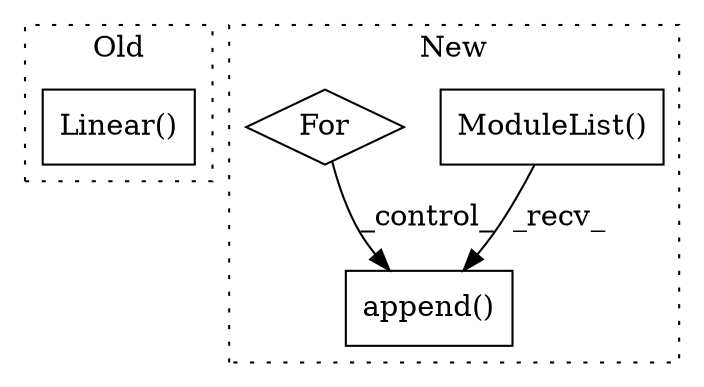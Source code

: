 digraph G {
subgraph cluster0 {
1 [label="Linear()" a="75" s="2392,2419" l="10,15" shape="box"];
label = "Old";
style="dotted";
}
subgraph cluster1 {
2 [label="ModuleList()" a="75" s="3047" l="21" shape="box"];
3 [label="append()" a="75" s="3530,3551" l="19,1" shape="box"];
4 [label="For" a="107" s="3244,3275" l="4,14" shape="diamond"];
label = "New";
style="dotted";
}
2 -> 3 [label="_recv_"];
4 -> 3 [label="_control_"];
}
